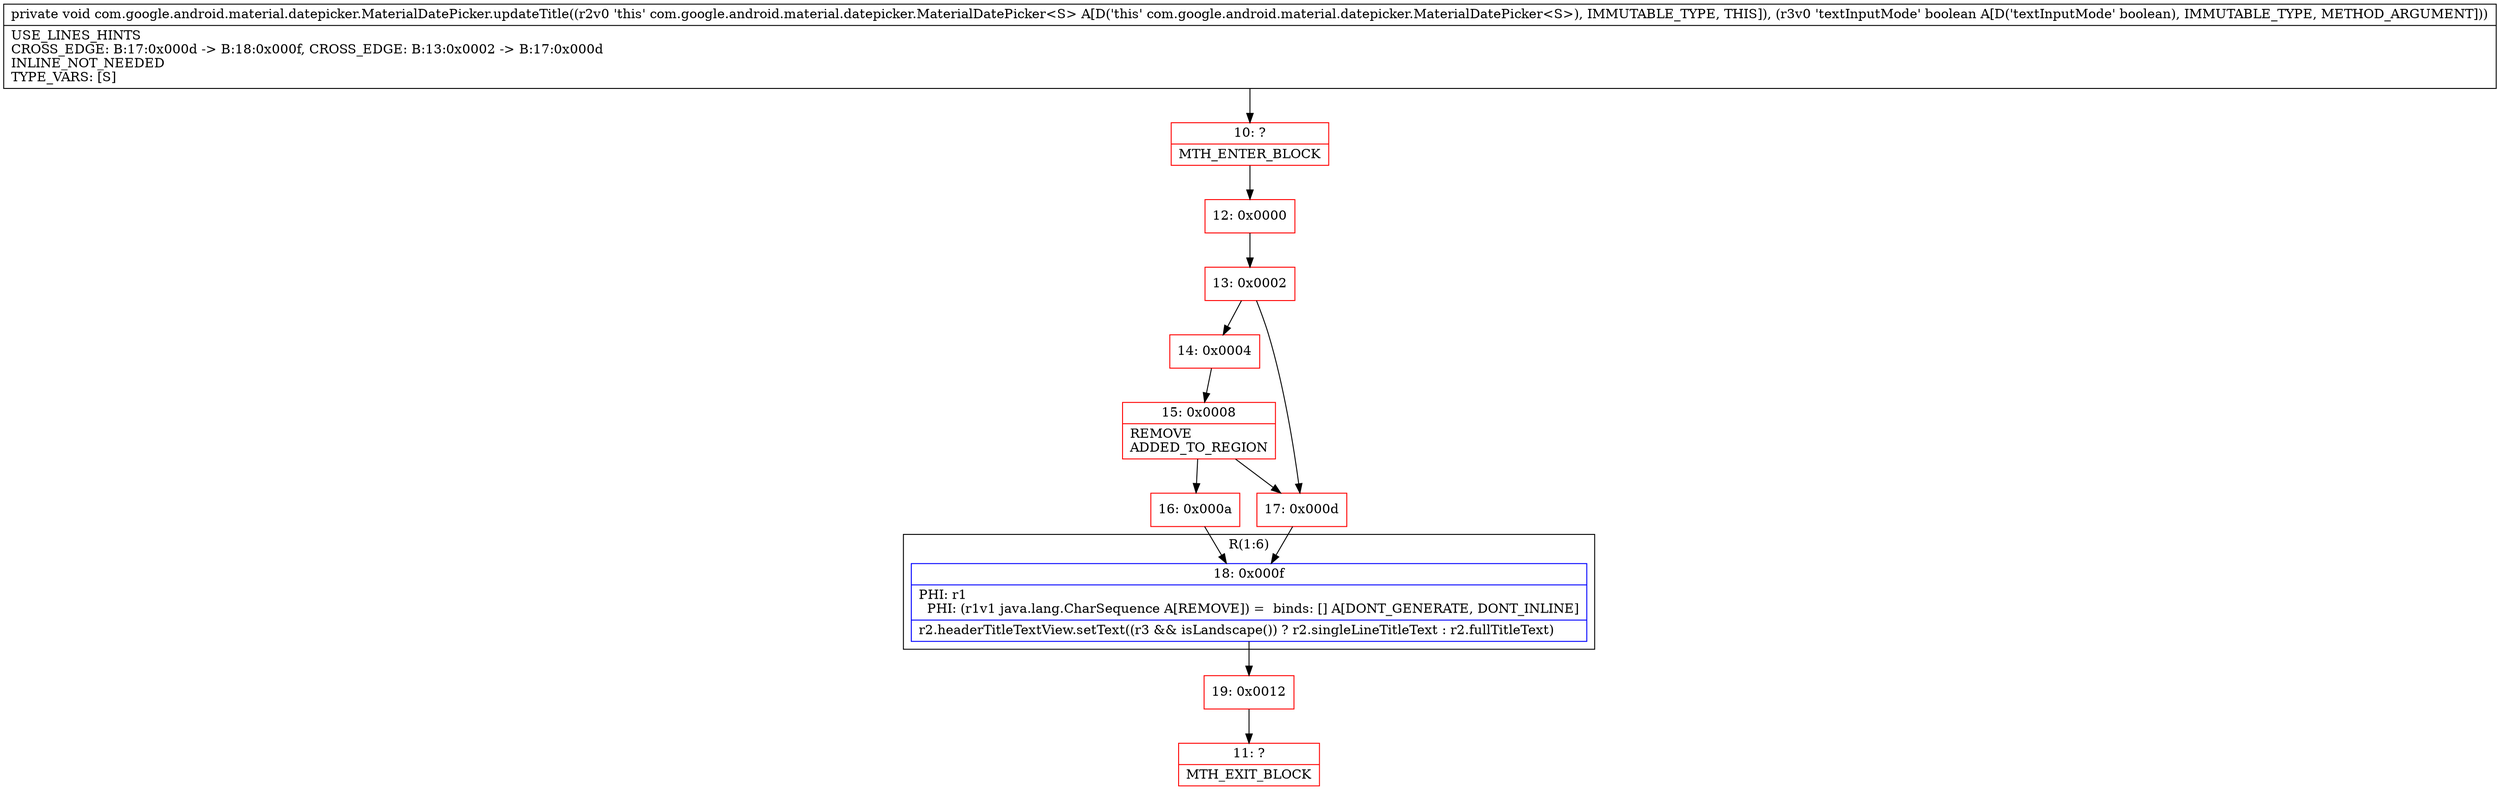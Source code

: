 digraph "CFG forcom.google.android.material.datepicker.MaterialDatePicker.updateTitle(Z)V" {
subgraph cluster_Region_2131426861 {
label = "R(1:6)";
node [shape=record,color=blue];
Node_18 [shape=record,label="{18\:\ 0x000f|PHI: r1 \l  PHI: (r1v1 java.lang.CharSequence A[REMOVE]) =  binds: [] A[DONT_GENERATE, DONT_INLINE]\l|r2.headerTitleTextView.setText((r3 && isLandscape()) ? r2.singleLineTitleText : r2.fullTitleText)\l}"];
}
Node_10 [shape=record,color=red,label="{10\:\ ?|MTH_ENTER_BLOCK\l}"];
Node_12 [shape=record,color=red,label="{12\:\ 0x0000}"];
Node_13 [shape=record,color=red,label="{13\:\ 0x0002}"];
Node_14 [shape=record,color=red,label="{14\:\ 0x0004}"];
Node_15 [shape=record,color=red,label="{15\:\ 0x0008|REMOVE\lADDED_TO_REGION\l}"];
Node_16 [shape=record,color=red,label="{16\:\ 0x000a}"];
Node_19 [shape=record,color=red,label="{19\:\ 0x0012}"];
Node_11 [shape=record,color=red,label="{11\:\ ?|MTH_EXIT_BLOCK\l}"];
Node_17 [shape=record,color=red,label="{17\:\ 0x000d}"];
MethodNode[shape=record,label="{private void com.google.android.material.datepicker.MaterialDatePicker.updateTitle((r2v0 'this' com.google.android.material.datepicker.MaterialDatePicker\<S\> A[D('this' com.google.android.material.datepicker.MaterialDatePicker\<S\>), IMMUTABLE_TYPE, THIS]), (r3v0 'textInputMode' boolean A[D('textInputMode' boolean), IMMUTABLE_TYPE, METHOD_ARGUMENT]))  | USE_LINES_HINTS\lCROSS_EDGE: B:17:0x000d \-\> B:18:0x000f, CROSS_EDGE: B:13:0x0002 \-\> B:17:0x000d\lINLINE_NOT_NEEDED\lTYPE_VARS: [S]\l}"];
MethodNode -> Node_10;Node_18 -> Node_19;
Node_10 -> Node_12;
Node_12 -> Node_13;
Node_13 -> Node_14;
Node_13 -> Node_17;
Node_14 -> Node_15;
Node_15 -> Node_16;
Node_15 -> Node_17;
Node_16 -> Node_18;
Node_19 -> Node_11;
Node_17 -> Node_18;
}

